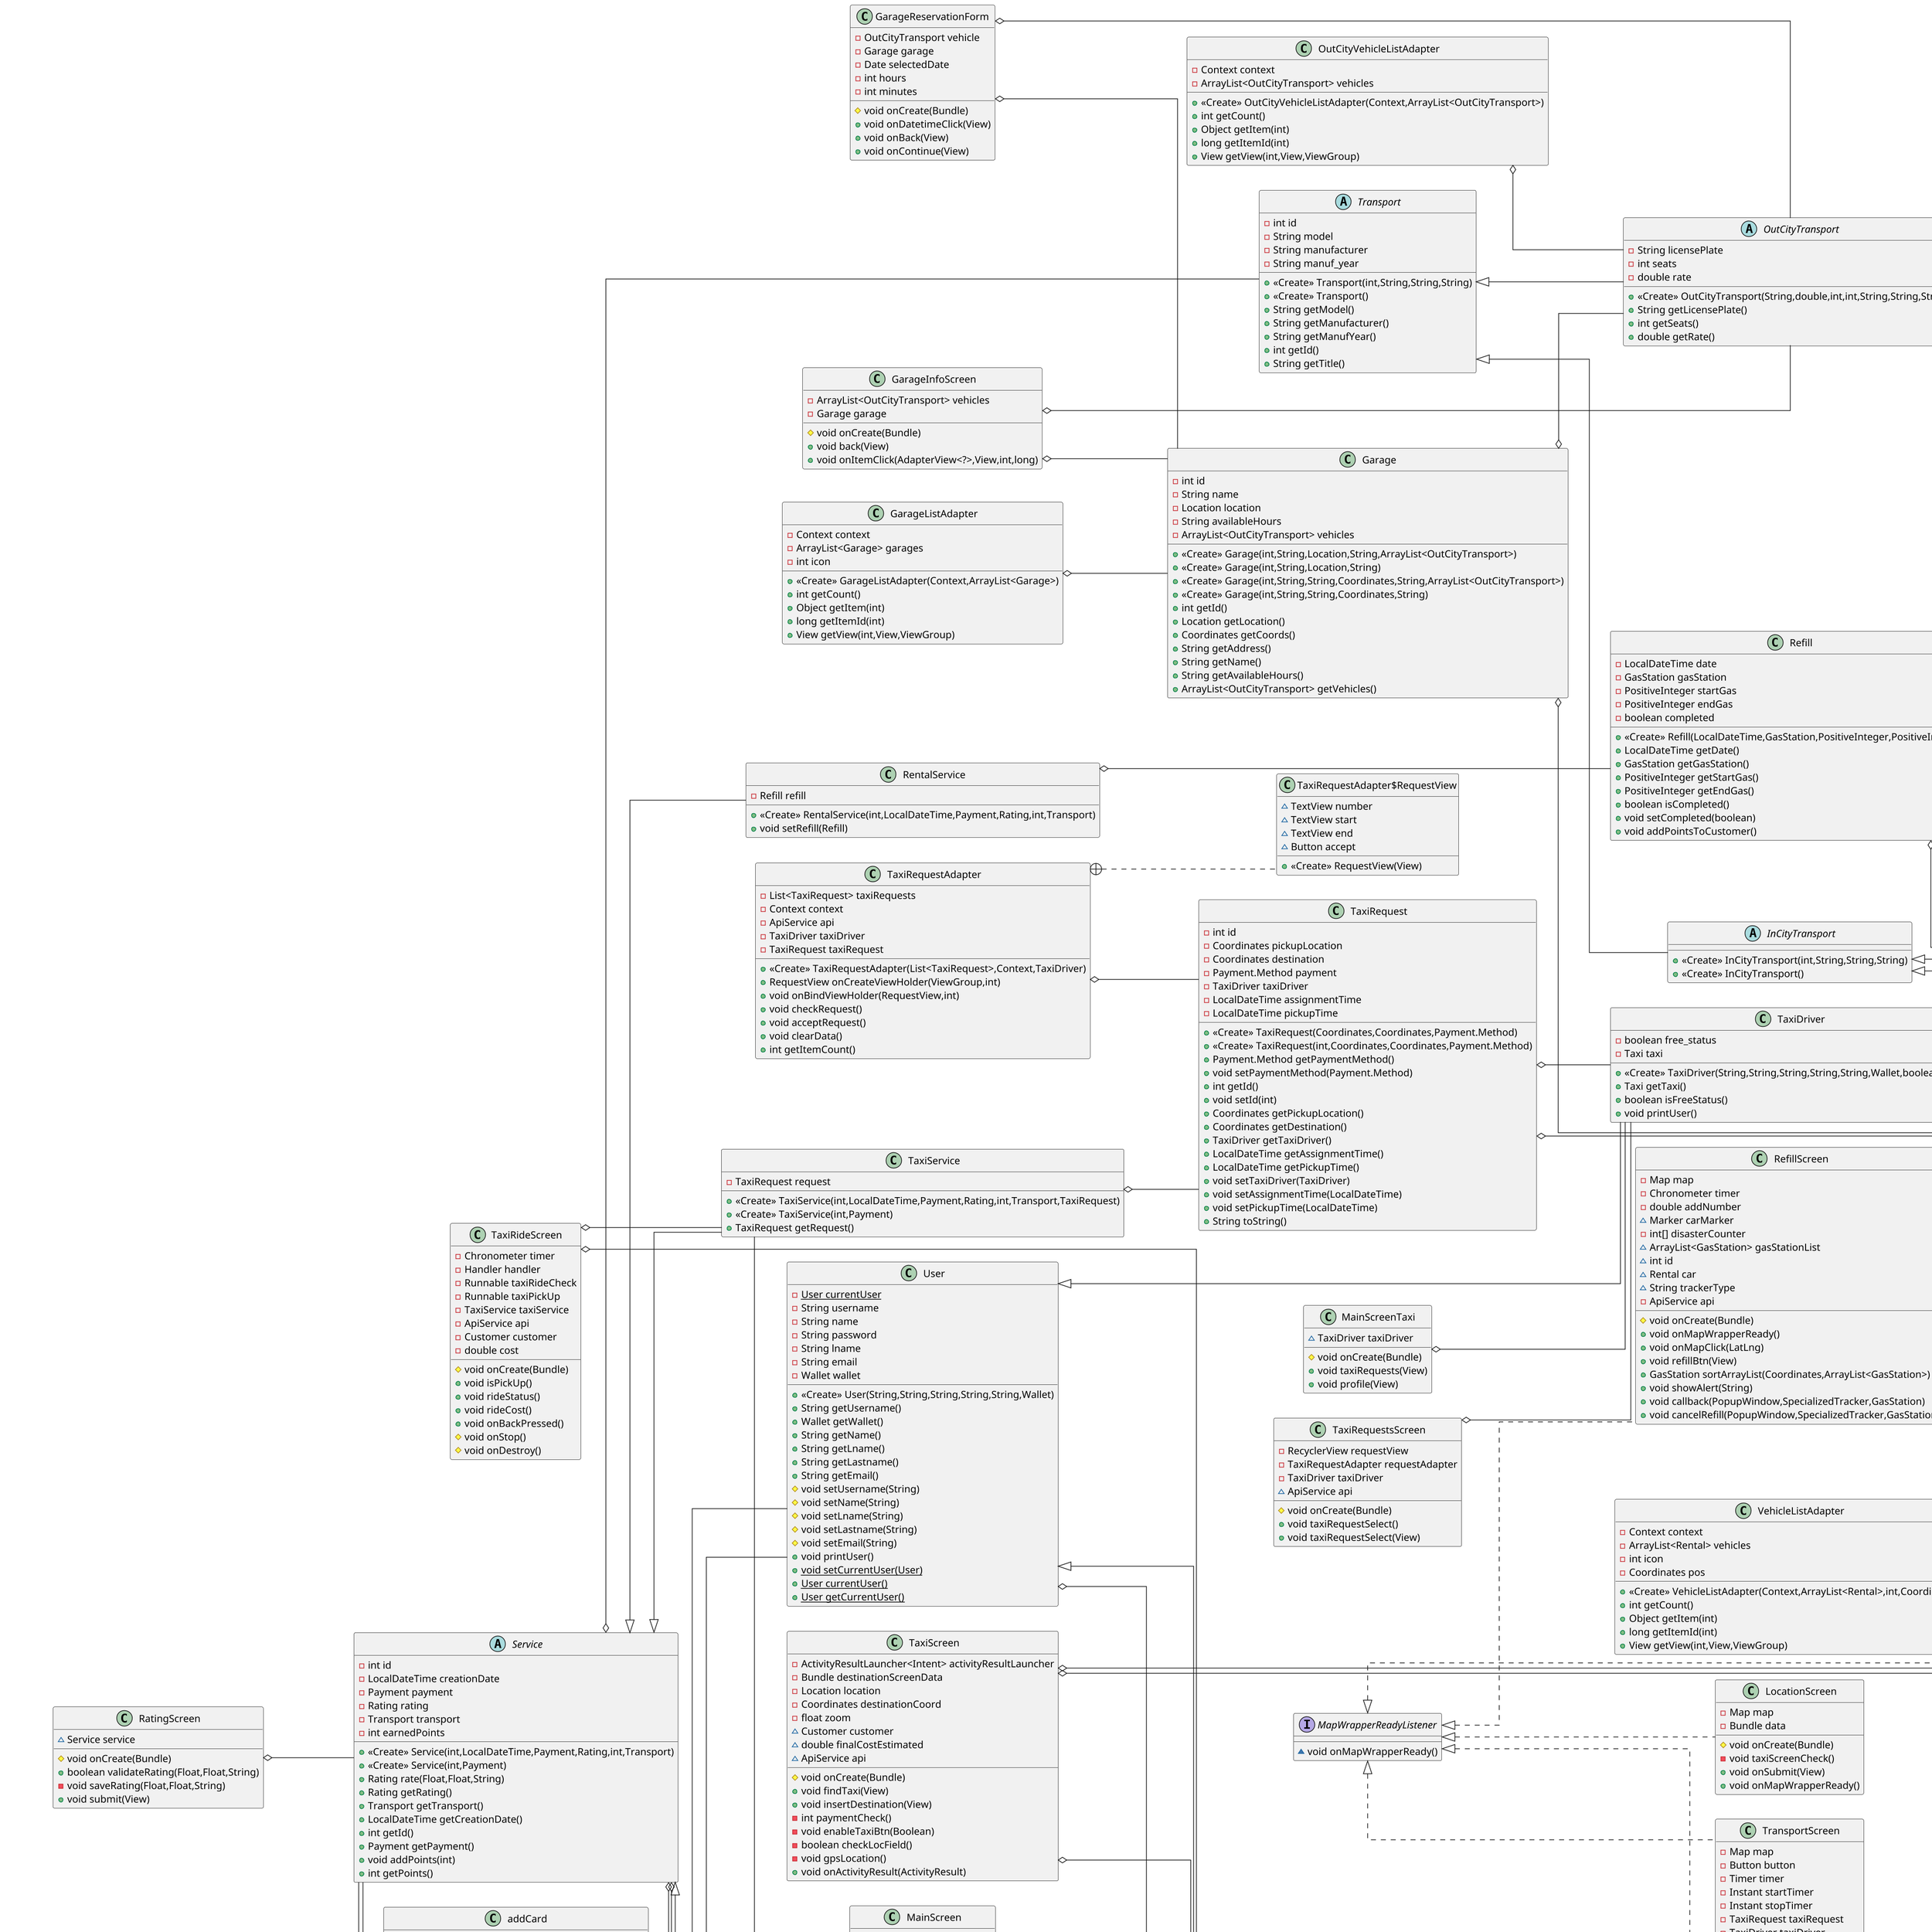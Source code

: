 @startuml
left to right direction
scale 1.5
skinparam linetype ortho

class RatingRental {
+ View onCreateView(LayoutInflater,ViewGroup,Bundle)
}

abstract class Transport {
- int id
- String model
- String manufacturer
- String manuf_year
+ <<Create>> Transport(int,String,String,String)
+ <<Create>> Transport()
+ String getModel()
+ String getManufacturer()
+ String getManufYear()
+ int getId()
+ String getTitle()
}


class RatingScreen {
~ Service service
# void onCreate(Bundle)
+ boolean validateRating(Float,Float,String)
- void saveRating(Float,Float,String)
+ void submit(View)
}



class Tracker {
- Coordinates coords
+ <<Create>> Tracker(double,double)
+ <<Create>> Tracker(Coordinates)
+ <<Create>> Tracker(LatLng)
+ void getCoordsFromDatabase()
+ Coordinates getCoords()
+ void setCoords(Coordinates)
}


class GasStation {
- int id
- Coordinates coords
- double gasPrice
+ <<Create>> GasStation(int,Coordinates,double)
+ int getid()
+ Coordinates getCoords()
+ double getGasPrice()
}

interface Fuel {
~ PositiveInteger getFuel()
~ void setFuel(int)
}

class PositiveInteger{
- int value
+ <<Create>> PositiveInteger(int)
+ int getValue()
+ void setValue(int)
+ int PosDif(PositiveInteger)
}

enum RatingType {
+  RENTAL
+  OUTCITY
+  TAXI
}

class MainScreen {
~ Customer customer
# void onCreate(Bundle)
+ void onBackPressed()
+ void inCity(View)
+ void outCity(View)
+ void addCardButton2(View)
+ void chargeWallet(View)
}


class ProfileTaxiScreen {
# void onCreate(Bundle)
}

class TaxiRideScreen {
- Chronometer timer
- Handler handler
- Runnable taxiRideCheck
- Runnable taxiPickUp
- TaxiService taxiService
- ApiService api
- Customer customer
- double cost
# void onCreate(Bundle)
+ void isPickUp()
+ void rideStatus()
+ void rideCost()
+ void onBackPressed()
# void onStop()
# void onDestroy()
}


class OutCityCar {
+ <<Create>> OutCityCar(String,double,int,int,String,String,String)
}

class InCityVehicleScreen {
- Intent locationIntent
- ActivityResultLauncher<Intent> activityResultLauncher
- Map vehicleMap
- Coordinates selectedCoords
- Bundle locationScreenData
- String type
- int markerIcon
# void onCreate(Bundle)
+ void onMapWrapperReady()
+ boolean onMarkerClick(Marker)
+ void onItemClick(AdapterView<?>,View,int,long)
+ void onClick(View)
+ void onActivityResult(ActivityResult)
+ void getVehicles(GenericCallback<ArrayList<Rental>>)
}


class ElectricScooter {
+ <<Create>> ElectricScooter(boolean,int,String,String,String,double,Coordinates)
+ <<Create>> ElectricScooter()
+ boolean requiresLicense()
+ boolean validLicense(String)
+ String toString()
}

class addCard {
- Customer customer
- User user
- EditText cardNum
- ApiService api
- PostHelper addc
# void onCreate(Bundle)
+ void addCardButton(View)
+ void remCard(View)
+ void onResponseSuccess(Response<ResponseBody>)
+ void onResponseFailure(Throwable)
}


class Taxi {
- String licence_plate
- Coordinates coords
+ <<Create>> Taxi(int,String,String,String,String,double,double)
+ <<Create>> Taxi(int,String,String,String,String,Coordinates)
+ <<Create>> Taxi(int,String,String,String,String)
+ String getLicence_plate()
+ void setLicence_plate(String)
+ Coordinates getCoords()
+ void setCoords(Coordinates)
+ void gpsLocation()
}


class TaxiRequest {
- int id
- Coordinates pickupLocation
- Coordinates destination
- Payment.Method payment
- TaxiDriver taxiDriver
- LocalDateTime assignmentTime
- LocalDateTime pickupTime
+ <<Create>> TaxiRequest(Coordinates,Coordinates,Payment.Method)
+ <<Create>> TaxiRequest(int,Coordinates,Coordinates,Payment.Method)
+ Payment.Method getPaymentMethod()
+ void setPaymentMethod(Payment.Method)
+ int getId()
+ void setId(int)
+ Coordinates getPickupLocation()
+ Coordinates getDestination()
+ TaxiDriver getTaxiDriver()
+ LocalDateTime getAssignmentTime()
+ LocalDateTime getPickupTime()
+ void setTaxiDriver(TaxiDriver)
+ void setAssignmentTime(LocalDateTime)
+ void setPickupTime(LocalDateTime)
+ String toString()
}

class CityCar {
- String license_plate
+ <<Create>> CityCar(String,boolean,int,String,String,String,double,Coordinates,PositiveInteger)
+ <<Create>> CityCar()
+ boolean requiresLicense()
+ boolean validLicense(String)
+ String getLicensePlate()
+ String toString()
}

class GarageListAdapter {
- Context context
- ArrayList<Garage> garages
- int icon
+ <<Create>> GarageListAdapter(Context,ArrayList<Garage>)
+ int getCount()
+ Object getItem(int)
+ long getItemId(int)
+ View getView(int,View,ViewGroup)
}


class Bicycle {
+ <<Create>> Bicycle(boolean,int,String,String,String,double,Coordinates)
+ <<Create>> Bicycle()
+ boolean requiresLicense()
+ boolean validLicense(String)
+ String toString()
}

class TaxiService {
- TaxiRequest request
+ <<Create>> TaxiService(int,LocalDateTime,Payment,Rating,int,Transport,TaxiRequest)
+ <<Create>> TaxiService(int,Payment)
+ TaxiRequest getRequest()
}


class .Location {
- String address
+ <<Create>> Location(double,double,String)
+ <<Create>> Location(Coordinates,String)
+ String getAddress()
}


abstract class Rental {
- double rate
- VehicleTracker tracker
- boolean freeStatus
+ <<Create>> Rental(boolean,int,String,String,String,double,Coordinates)
+ <<Create>> Rental()
+ <<Create>> Rental(boolean,int,String,String,String,double,VehicleTracker)
+ double getRate()
+ boolean isFree()
+ void setFreeStatus(boolean)
+ VehicleTracker getTracker()
+ {abstract}boolean requiresLicense()
+ {abstract}boolean validLicense(String)
+ {abstract}String toString()
+ boolean checksGas()
}


class User {
- {static} User currentUser
- String username
- String name
- String password
- String lname
- String email
- Wallet wallet
+ <<Create>> User(String,String,String,String,String,Wallet)
+ String getUsername()
+ Wallet getWallet()
+ String getName()
+ String getLname()
+ String getLastname()
+ String getEmail()
# void setUsername(String)
# void setName(String)
# void setLname(String)
# void setLastname(String)
# void setEmail(String)
+ void printUser()
+ {static} void setCurrentUser(User)
+ {static} User currentUser()
+ {static} User getCurrentUser()
}


class Login {
- String username
- EditText userText
- ImageView visib
# void onCreate(Bundle)
+ void onClickVisib(View)
+ void buttonLogin(View)
+ void signUp(View)
+ void onResponseSuccess(Response<ResponseBody>)
+ void onResponseFailure(Throwable)
}


class Payment {
- double amount
- Method method
+ <<Create>> Payment(double,Method)
+ <<Create>> Payment(Method)
+ {static} Method setPaymentType(String)
+ double getAmount()
+ void setAmount(double)
+ Method getMethod()
+ void setMethod(Method)
+ String toString()
}


enum Method {
+  WALLET
+  CASH
}

class UnlockScreen {
- Map map
- Rental rental
- int serviceId
- Timer reservationTimer
- {static} int CAMERA_REQUEST_CODE
# void onCreate(Bundle)
+ void openCamera()
+ void onBackPressed()
+ void unlockVehicle(View)
+ void onRequestPermissionsResult(int,String[],int[])
# void onActivityResult(int,int,Intent)
+ void cancelReservation(View)
+ void onMapWrapperReady()
# void onDestroy()
# void onPause()
}


abstract class Service {
- int id
- LocalDateTime creationDate
- Payment payment
- Rating rating
- Transport transport
- int earnedPoints
+ <<Create>> Service(int,LocalDateTime,Payment,Rating,int,Transport)
+ <<Create>> Service(int,Payment)
+ Rating rate(Float,Float,String)
+ Rating getRating()
+ Transport getTransport()
+ LocalDateTime getCreationDate()
+ int getId()
+ Payment getPayment()
+ void addPoints(int)
+ int getPoints()
}


class GarageReservationForm {
- OutCityTransport vehicle
- Garage garage
- Date selectedDate
- int hours
- int minutes
# void onCreate(Bundle)
+ void onDatetimeClick(View)
+ void onBack(View)
+ void onContinue(View)
}


class TaxiRequestsScreen {
- RecyclerView requestView
- TaxiRequestAdapter requestAdapter
- TaxiDriver taxiDriver
~ ApiService api
# void onCreate(Bundle)
+ void taxiRequestSelect()
+ void taxiRequestSelect(View)
}


class .Map {
- GoogleMap gmap
- View view
- SupportMapFragment mapFragment
- boolean clickable
- Coordinates pinCoords
- Coordinates startCoords
- GoogleMap.OnMarkerClickListener markerListener
- GoogleMap.OnMapClickListener clickListener
- Marker clickedMarker
- MapWrapperReadyListener listener
+ <<Create>> Map(SupportMapFragment,Context)
+ <<Create>> Map(SupportMapFragment,Context,MapWrapperReadyListener)
+ void onMapReady(GoogleMap)
+ void setListener(MapWrapperReadyListener)
+ void setClickable(boolean)
+ boolean isClickable()
+ Marker placePin(Coordinates,boolean)
+ Marker placePin(Coordinates,boolean,int)
+ Marker placePin(Coordinates,boolean,int,boolean)
+ void placeStartPin(Coordinates,boolean,int)
+ GoogleMap getMap()
+ void setZoom(float)
+ void setPosition(Coordinates)
+ void smoothTransition(Coordinates)
+ void smoothTransition(Coordinates,float)
+ float getZoom()
+ Coordinates getPinCoords()
+ void setMarkerListener(GoogleMap.OnMarkerClickListener)
+ void setClickListener(GoogleMap.OnMapClickListener)
}

class Timer {
+ <<Create>> Timer()
+ Instant startTimer()
+ Instant stopTimer()
+ long elapsedTime(Instant,Instant)
}

class signUp {
- {static} int REQUEST_EXTERNAL_STORAGE
# Uri photoDir
- {static} int PICK_IMAGE
- EditText username
- CheckBox check
~ ActivityResultLauncher<PickVisualMediaRequest> pickMedia
+ void saveImage(Uri)
# void onCreate(Bundle)
+ void signUpButton(View)
+ void signIn(View)
+ void uploadLicense(View)
+ void onResponseSuccess(Response<ResponseBody>)
+ void onResponseFailure(Throwable)
}


abstract class OutCityTransport {
- String licensePlate
- int seats
- double rate
+ <<Create>> OutCityTransport(String,double,int,int,String,String,String)
+ String getLicensePlate()
+ int getSeats()
+ double getRate()
}


interface .MapWrapperReadyListener {
~ void onMapWrapperReady()
}

class Motorcycle {
- String license_plate
+ <<Create>> Motorcycle(String,boolean,int,String,String,String,double,Coordinates,PositiveInteger)
+ <<Create>> Motorcycle()
+ boolean requiresLicense()
+ boolean validLicense(String)
+ String getLicensePlate()
+ String toString()
}


class Wallet {
- ArrayList<Card> cards
- double cash
+ <<Create>> Wallet(Card,double)
+ <<Create>> Wallet(double)
+ void addCard(Card)
+ List<Card> getCards()
+ double getBalance()
+ void addToWallet(double)
+ void withdraw(double)
+ void setBalance(double)
+ boolean isOverdrawn()
}


class RouteHistory {
+ View onCreateView(LayoutInflater,ViewGroup,Bundle)
+ void onViewCreated(View,Bundle)
}

class MainScreenTaxi {
~ TaxiDriver taxiDriver
# void onCreate(Bundle)
+ void taxiRequests(View)
+ void profile(View)
}


class VehicleTracker {
- double distanceTraveled
- boolean isStopped
+ <<Create>> VehicleTracker(Coordinates,double)
+ <<Create>> VehicleTracker(Coordinates)
+ <<Create>> VehicleTracker(Coordinates,double,boolean)
+ double getDistanceTraveled()
+ boolean isStopped()
}


class InCityScreen {
- Intent rentalIntent
- Intent taxiIntent
~ Customer customer
# void onCreate(Bundle)
+ void onVehicleSelect(View)
+ void onTaxiClick(View)
}


class QrCamera {
}
class ChargeWallet {
# User user
# Customer customer
- TextView money
- List<Card> cards
- Wallet wallet
- String value
- List<String> cardSpinner
- Spinner arrayCards
- EditText amount
# void onCreate(Bundle)
+ void chargeWalletButton(View)
+ void onResponseSuccess(Response<ResponseBody>)
+ void onResponseFailure(Throwable)
}


class SpecializedTracker {
~ PositiveInteger gas
+ <<Create>> SpecializedTracker(Coordinates,PositiveInteger)
+ <<Create>> SpecializedTracker(Coordinates,double,boolean,PositiveInteger)
+ PositiveInteger getGas()
}


class GarageInfoScreen {
- ArrayList<OutCityTransport> vehicles
- Garage garage
# void onCreate(Bundle)
+ void back(View)
+ void onItemClick(AdapterView<?>,View,int,long)
}


class OutCityVehicleListAdapter {
- Context context
- ArrayList<OutCityTransport> vehicles
+ <<Create>> OutCityVehicleListAdapter(Context,ArrayList<OutCityTransport>)
+ int getCount()
+ Object getItem(int)
+ long getItemId(int)
+ View getView(int,View,ViewGroup)
}


class TaxiDriver {
- boolean free_status
- Taxi taxi
+ <<Create>> TaxiDriver(String,String,String,String,String,Wallet,boolean,Taxi)
+ Taxi getTaxi()
+ boolean isFreeStatus()
+ void printUser()
}


abstract class InCityTransport {
+ <<Create>> InCityTransport(int,String,String,String)
+ <<Create>> InCityTransport()
}

class Refill {
- LocalDateTime date
- GasStation gasStation
- PositiveInteger startGas
- PositiveInteger endGas
- boolean completed
+ <<Create>> Refill(LocalDateTime,GasStation,PositiveInteger,PositiveInteger)
+ LocalDateTime getDate()
+ GasStation getGasStation()
+ PositiveInteger getStartGas()
+ PositiveInteger getEndGas()
+ boolean isCompleted()
+ void setCompleted(boolean)
+ void addPointsToCustomer()
}


class TaxiRequestAdapter {
- List<TaxiRequest> taxiRequests
- Context context
- ApiService api
- TaxiDriver taxiDriver
- TaxiRequest taxiRequest
+ <<Create>> TaxiRequestAdapter(List<TaxiRequest>,Context,TaxiDriver)
+ RequestView onCreateViewHolder(ViewGroup,int)
+ void onBindViewHolder(RequestView,int)
+ void checkRequest()
+ void acceptRequest()
+ void clearData()
+ int getItemCount()
}


class TaxiRequestAdapter$RequestView {
~ TextView number
~ TextView start
~ TextView end
~ Button accept
+ <<Create>> RequestView(View)
}


class RentalService {
- Refill refill
+ <<Create>> RentalService(int,LocalDateTime,Payment,Rating,int,Transport)
+ void setRefill(Refill)
}


class LocationScreen {
- Map map
- Bundle data
# void onCreate(Bundle)
- void taxiScreenCheck()
+ void onSubmit(View)
+ void onMapWrapperReady()
}


class RatingOutcity {
+ View onCreateView(LayoutInflater,ViewGroup,Bundle)
}

class RatingTaxi {
+ View onCreateView(LayoutInflater,ViewGroup,Bundle)
}

class Points {
~ int points
+ <<Create>> Points(int)
+ int getPoints()
+ void setPoints(int)
+ int calcPoints(double)
}

class OutCityScreen {
- RecyclerView recyclerView
- Bundle locationScreenData
- Intent locationIntent
- ActivityResultLauncher<Intent> activityResultLauncher
# void onCreate(Bundle)
+ void onClick(View)
- void retrieveGarages(GenericCallback<ArrayList<Garage>>)
+ void onActivityResult(ActivityResult)
+ void onItemClick(AdapterView<?>,View,int,long)
}


class Rating {
- Integer vehicleStars
- Integer driverStars
- Integer garageStars
- String comment
- RatingType type
+ <<Create>> Rating(String,int)
+ <<Create>> Rating(String,int,int,RatingType)
+ String getComment()
+ int getVehicleStars()
+ int getGarageStars()
+ int getDriverStars()
+ RatingType getType()
}


class .Coordinates {
# double lat
# double lng
+ <<Create>> Coordinates(double,double)
+ <<Create>> Coordinates(Coordinates)
+ <<Create>> Coordinates(LatLng)
+ {static} Coordinates parseCoords(String)
+ double getLat()
+ double getLng()
+ void setLat(double)
+ void setLng(double)
+ void addCoords(Coordinates)
+ void subCoords(Coordinates)
+ String toString()
+ LatLng toLatLng()
+ boolean withinRadius(Coordinates,float)
+ float distance(Coordinates)
+ double estimateTaxiCost(Coordinates)
+ String coordsToJson()
+ String calculateEta(Coordinates)
}

class TaxiRequestWaitScreen {
- Handler handler
- boolean status
- Timer reservationTimer
~ ApiService api
- TaxiService taxiService
~ Runnable taxiFoundCheck
# void onCreate(Bundle)
+ void cancelTaxiReservation()
+ void onBackPressed()
+ void resumeTaxiReservation()
+ void rideStatus()
# void onStop()
# void onDestroy()
}

class Garage {
- int id
- String name
- Location location
- String availableHours
- ArrayList<OutCityTransport> vehicles
+ <<Create>> Garage(int,String,Location,String,ArrayList<OutCityTransport>)
+ <<Create>> Garage(int,String,Location,String)
+ <<Create>> Garage(int,String,String,Coordinates,String,ArrayList<OutCityTransport>)
+ <<Create>> Garage(int,String,String,Coordinates,String)
+ int getId()
+ Location getLocation()
+ Coordinates getCoords()
+ String getAddress()
+ String getName()
+ String getAvailableHours()
+ ArrayList<OutCityTransport> getVehicles()
}


class Van {
+ <<Create>> Van(String,double,int,int,String,String,String)
}

class MainScreenFragment {
+ View onCreateView(LayoutInflater,ViewGroup,Bundle)
}

class RefillScreen {
- Map map
- Chronometer timer
- double addNumber
~ Marker carMarker
- int[] disasterCounter
~ ArrayList<GasStation> gasStationList
~ int id
~ Rental car
~ String trackerType
- ApiService api
# void onCreate(Bundle)
+ void onMapWrapperReady()
+ void onMapClick(LatLng)
+ void refillBtn(View)
+ GasStation sortArrayList(Coordinates,ArrayList<GasStation>)
+ void showAlert(String)
+ void callback(PopupWindow,SpecializedTracker,GasStation)
+ void cancelRefill(PopupWindow,SpecializedTracker,GasStation)
}


class TransportScreen {
- Map map
- Button button
- Timer timer
- Instant startTimer
- Instant stopTimer
- TaxiRequest taxiRequest
- TaxiDriver taxiDriver
- ApiService api
- boolean status
- long elapsedTime
- String costCalc
# void onCreate(Bundle)
+ void onMapWrapperReady()
+ void startRoute()
+ void checkRequest()
+ void showEta()
+ void endRoute()
+ long getTime()
+ void calculateCost()
}


class Card {
- String cardnumber
- String cardholderName
- String expirationDate
- String cvv
+ <<Create>> Card(String,String,String,String)
+ void changeInfo(String,String,String,String)
+ String getCardnumber()
+ String getCardholderName()
+ String getExpirationDate()
+ String getCvv()
+ String printCard()
}

class CustomerHistory {
- ArrayList<Service> history
+ <<Create>> CustomerHistory()
}


class Customer {
- Points points
- byte[] img
- String license
- CustomerHistory history
+ <<Create>> Customer(String,String,String,String,String,byte[],Wallet,String,int)
+ CustomerHistory getHistory()
+ String getLicense()
+ void setLicense(String)
+ Points getPoints()
+ void setPoints(int)
+ String convertCustomerToJsonString()
+ void printUser()
}


class HistoryListAdapter {
- Context context
- ArrayList<Service> dataList
- boolean clickable
- {static} int TAXI
- {static} int RENTAL
- {static} int OUTCITY
+ <<Create>> HistoryListAdapter(Context,ArrayList<Service>)
+ <<Create>> HistoryListAdapter(Context,Service)
+ int getItemViewType(int)
+ RecyclerView.ViewHolder onCreateViewHolder(ViewGroup,int)
+ void onBindViewHolder(RecyclerView.ViewHolder,int)
+ void onClick(View)
+ int getItemCount()
}


class HistoryListAdapter$RentalViewHolder {
- ImageView icon
- TextView titleField
- TextView dateField
- TextView idField
- TextView amountField
+ <<Create>> RentalViewHolder(View)
}


class HistoryListAdapter$OutCityViewHolder {
- ImageView icon
- TextView titleField
- TextView dateField
- TextView idField
- TextView amountField
- TextView garageNameField
- TextView garageIdField
+ <<Create>> OutCityViewHolder(View)
}


class HistoryListAdapter$TaxiViewHolder {
- ImageView icon
- TextView titleField
- TextView dateField
- TextView idField
- TextView amountField
- TextView fromField
- TextView toField
+ <<Create>> TaxiViewHolder(View)
}

class OutCityService {
- String garageName
- int garageId
+ <<Create>> OutCityService(String,int,int,LocalDateTime,Payment,Rating,int,Transport)
+ String getGarageName()
+ int getGarageId()
}


class TaxiScreen {
- ActivityResultLauncher<Intent> activityResultLauncher
- Bundle destinationScreenData
- Location location
- Coordinates destinationCoord
- float zoom
~ Customer customer
~ double finalCostEstimated
~ ApiService api
# void onCreate(Bundle)
+ void findTaxi(View)
+ void insertDestination(View)
- int paymentCheck()
- void enableTaxiBtn(Boolean)
- boolean checkLocField()
- void gpsLocation()
+ void onActivityResult(ActivityResult)
}

class VehicleListAdapter {
- Context context
- ArrayList<Rental> vehicles
- int icon
- Coordinates pos
+ <<Create>> VehicleListAdapter(Context,ArrayList<Rental>,int,Coordinates)
+ int getCount()
+ Object getItem(int)
+ long getItemId(int)
+ View getView(int,View,ViewGroup)
}


class CustomerProfile {
+ View onCreateView(LayoutInflater,ViewGroup,Bundle)
}


OutCityTransport <|-- OutCityCar
MapWrapperReadyListener <|.. InCityVehicleScreen
Rental <|-- ElectricScooter
InCityTransport <|-- Taxi
Rental <|-- CityCar
Rental <|-- Bicycle
Service <|-- TaxiService
Coordinates <|-- Location
InCityTransport <|-- Rental
MapWrapperReadyListener <|.. UnlockScreen
Transport <|-- OutCityTransport
Rental <|-- Motorcycle
Tracker <|-- VehicleTracker
VehicleTracker <|-- SpecializedTracker
User <|-- TaxiDriver
Transport <|-- InCityTransport
TaxiRequestAdapter +.. TaxiRequestAdapter$RequestView
Service <|-- RentalService
MapWrapperReadyListener <|.. LocationScreen
OutCityTransport <|-- Van
MapWrapperReadyListener <|.. RefillScreen
MapWrapperReadyListener <|.. TransportScreen
User <|-- Customer
HistoryListAdapter +.. HistoryListAdapter$RentalViewHolder
HistoryListAdapter +.. HistoryListAdapter$OutCityViewHolder
HistoryListAdapter +.. HistoryListAdapter$TaxiViewHolder
Service <|-- OutCityService
Service o--  Transport
Payment *-- Method
Taxi o-- Coordinates
Garage o-- Coordinates
Garage o-- OutCityTransport
Rental o-- VehicleTracker
TaxiService o--	TaxiRequest
TaxiRequest o--	Coordinates
TaxiRequest o--	TaxiDriver
Refill o--	GasStation
GasStation o--	Coordinates
Service o--	Rating
RentalService o-- Refill
Service o-- Payment
Wallet o-- Card
User o-- Wallet
TaxiDriver o-- Taxi
Payment o-- Customer
GarageReservationForm o-- Garage
GarageReservationForm o-- OutCityTransport
RatingScreen o-- Service
MainScreen o-- Customer
addCard o-- User
TaxiRideScreen o-- Customer
TaxiRideScreen o-- TaxiService
TaxiRequestsScreen o-- TaxiDriver
OutCityVehicleListAdapter o-- OutCityTransport
ChargeWallet o-- User
InCityScreen o-- Customer
MainScreenTaxi o-- TaxiDriver
GarageListAdapter o-- Garage
TaxiRequestWaitScreen o-- TaxiService
CustomerHistory o-- Service
VehicleListAdapter o-- Rental
TaxiScreen o-- Coordinates
Map o-- Coordinates
Rating o-- RatingType
Refill  o-- PositiveInteger
TaxiRequest o-- Payment.Method
SpecializedTracker o-- PositiveInteger
InCityVehicleScreen o-- Coordinates
TaxiScreen o-- Location
UnlockScreen o-- Rental
RefillScreen o-- GasStation
HistoryListAdapter o-- Service
TaxiRequestAdapter o-- TaxiRequest
VehicleListAdapter o-- Coordinates
Tracker o-- Coordinates
TaxiRequestWaitScreen o-- Timer
UnlockScreen  o-- Timer
GarageInfoScreen o-- Garage
GarageInfoScreen o-- OutCityTransport
TaxiScreen o-- Customer
ChargeWallet o-- Card
CustomerHistory o-- Customer
@enduml
